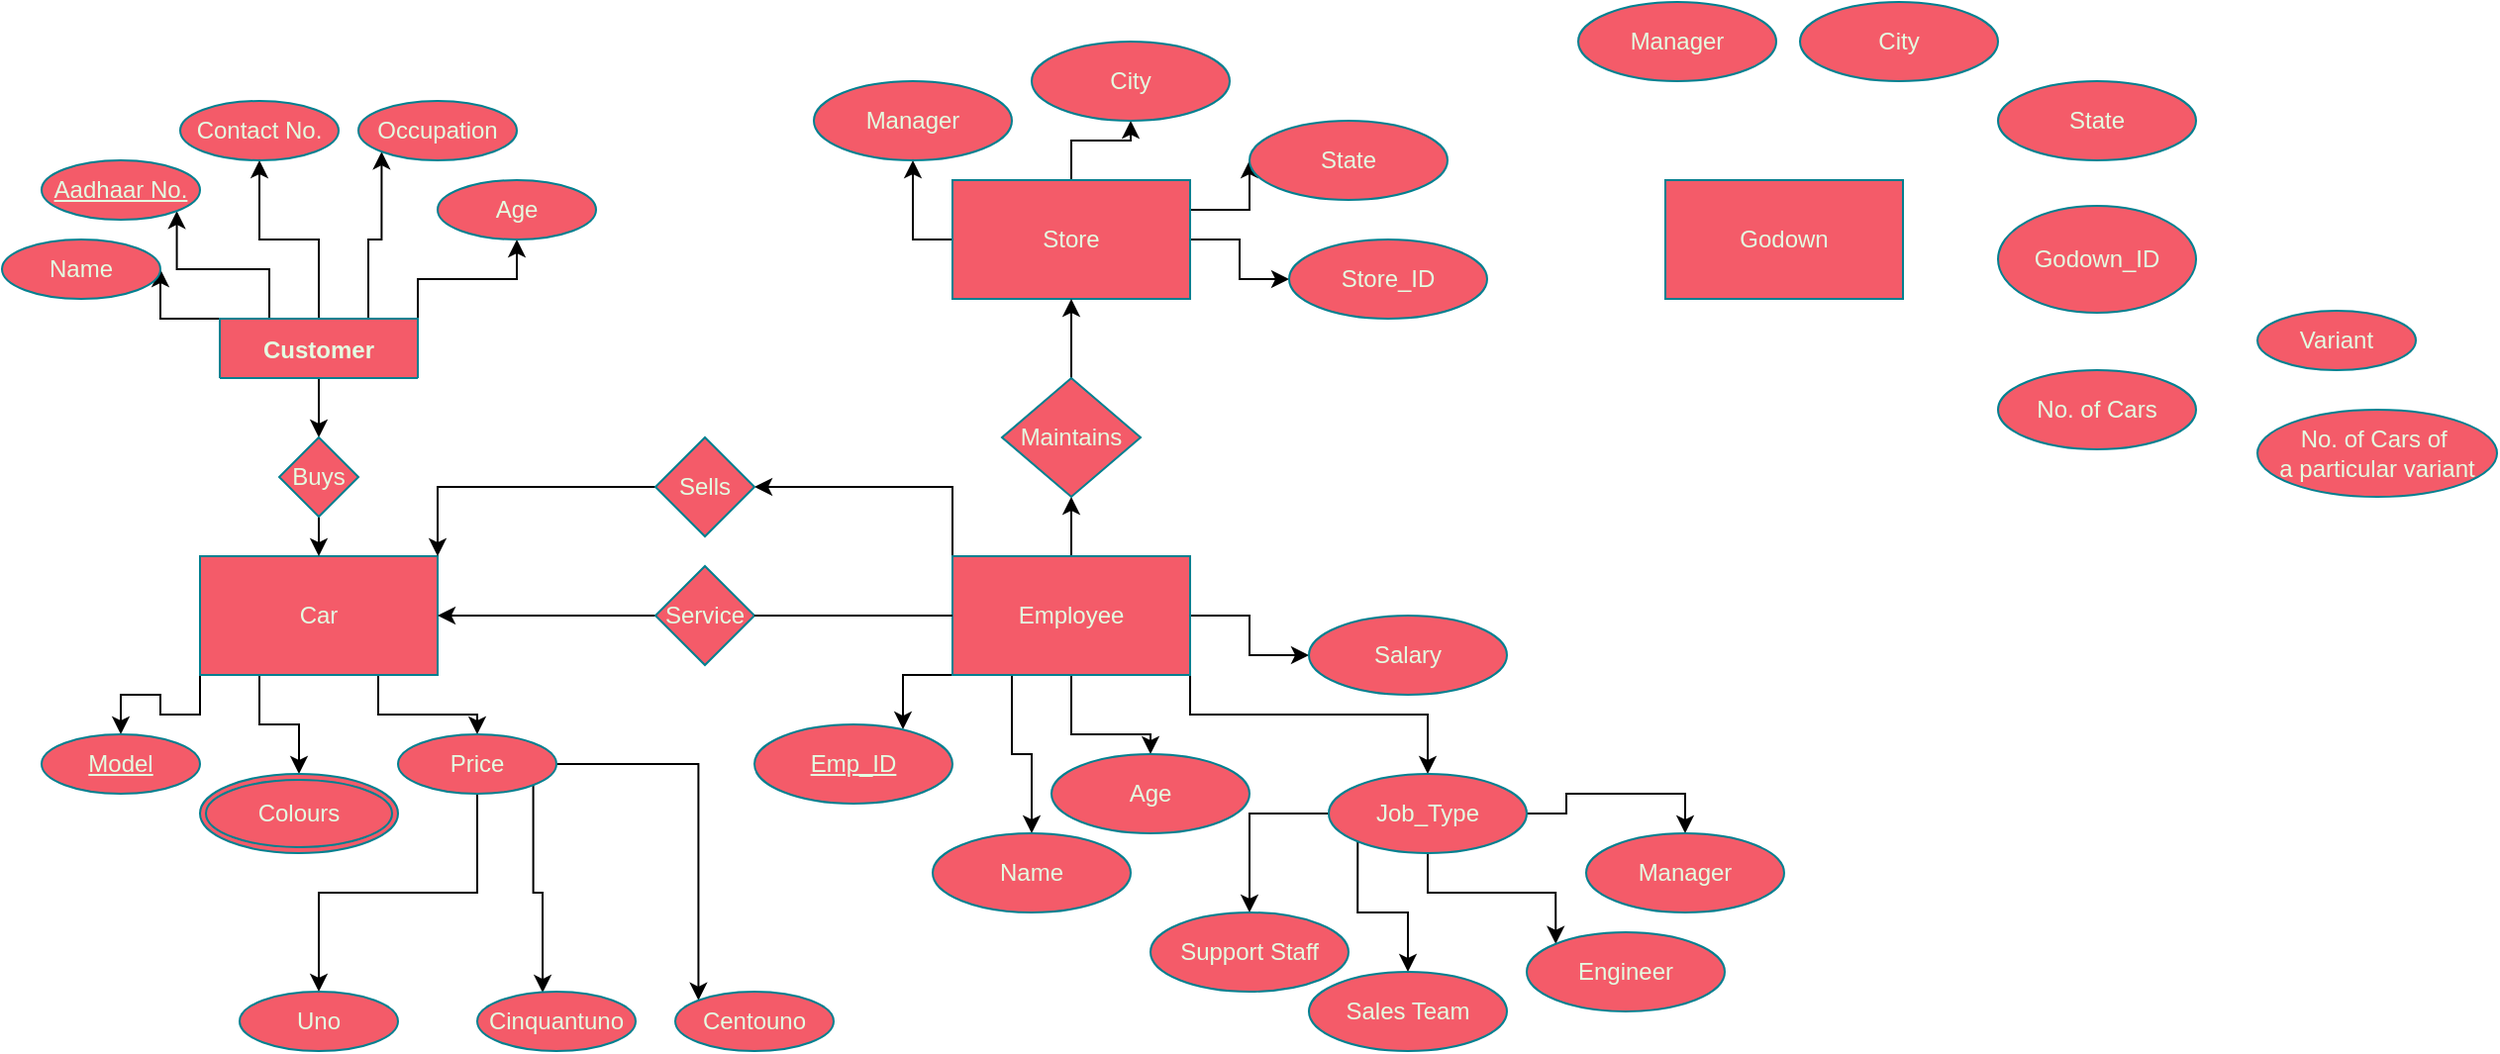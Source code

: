 <mxfile version="20.4.0" type="github">
  <diagram id="R2lEEEUBdFMjLlhIrx00" name="Page-1">
    <mxGraphModel dx="1497" dy="1927" grid="0" gridSize="10" guides="1" tooltips="1" connect="1" arrows="1" fold="1" page="1" pageScale="1" pageWidth="850" pageHeight="1100" background="#FFFFFF" math="0" shadow="0" extFonts="Permanent Marker^https://fonts.googleapis.com/css?family=Permanent+Marker">
      <root>
        <mxCell id="0" />
        <mxCell id="1" parent="0" />
        <mxCell id="OesllFjmX0m4GNONwm-q-30" style="edgeStyle=orthogonalEdgeStyle;rounded=0;orthogonalLoop=1;jettySize=auto;html=1;exitX=0;exitY=0;exitDx=0;exitDy=0;entryX=1;entryY=0.5;entryDx=0;entryDy=0;" parent="1" source="C-vyLk0tnHw3VtMMgP7b-23" target="hK2k2CaXk-kH8A74S1h3-8" edge="1">
          <mxGeometry relative="1" as="geometry" />
        </mxCell>
        <mxCell id="OesllFjmX0m4GNONwm-q-31" style="edgeStyle=orthogonalEdgeStyle;rounded=0;orthogonalLoop=1;jettySize=auto;html=1;exitX=0.25;exitY=0;exitDx=0;exitDy=0;entryX=1;entryY=1;entryDx=0;entryDy=0;" parent="1" source="C-vyLk0tnHw3VtMMgP7b-23" target="hK2k2CaXk-kH8A74S1h3-10" edge="1">
          <mxGeometry relative="1" as="geometry">
            <Array as="points">
              <mxPoint x="145" y="95" />
              <mxPoint x="98" y="95" />
            </Array>
          </mxGeometry>
        </mxCell>
        <mxCell id="OesllFjmX0m4GNONwm-q-32" style="edgeStyle=orthogonalEdgeStyle;rounded=0;orthogonalLoop=1;jettySize=auto;html=1;exitX=0.5;exitY=0;exitDx=0;exitDy=0;entryX=0.5;entryY=1;entryDx=0;entryDy=0;" parent="1" source="C-vyLk0tnHw3VtMMgP7b-23" target="hK2k2CaXk-kH8A74S1h3-11" edge="1">
          <mxGeometry relative="1" as="geometry" />
        </mxCell>
        <mxCell id="OesllFjmX0m4GNONwm-q-33" style="edgeStyle=orthogonalEdgeStyle;rounded=0;orthogonalLoop=1;jettySize=auto;html=1;exitX=0.75;exitY=0;exitDx=0;exitDy=0;entryX=0;entryY=1;entryDx=0;entryDy=0;" parent="1" source="C-vyLk0tnHw3VtMMgP7b-23" target="hK2k2CaXk-kH8A74S1h3-12" edge="1">
          <mxGeometry relative="1" as="geometry" />
        </mxCell>
        <mxCell id="OesllFjmX0m4GNONwm-q-34" style="edgeStyle=orthogonalEdgeStyle;rounded=0;orthogonalLoop=1;jettySize=auto;html=1;exitX=1;exitY=0;exitDx=0;exitDy=0;" parent="1" source="C-vyLk0tnHw3VtMMgP7b-23" target="hK2k2CaXk-kH8A74S1h3-13" edge="1">
          <mxGeometry relative="1" as="geometry" />
        </mxCell>
        <mxCell id="OesllFjmX0m4GNONwm-q-36" value="" style="edgeStyle=orthogonalEdgeStyle;rounded=0;orthogonalLoop=1;jettySize=auto;html=1;" parent="1" source="C-vyLk0tnHw3VtMMgP7b-23" target="hK2k2CaXk-kH8A74S1h3-4" edge="1">
          <mxGeometry relative="1" as="geometry" />
        </mxCell>
        <mxCell id="C-vyLk0tnHw3VtMMgP7b-23" value="Customer" style="shape=table;startSize=30;container=1;collapsible=1;childLayout=tableLayout;fixedRows=1;rowLines=0;fontStyle=1;align=center;resizeLast=1;fillColor=#F45B69;strokeColor=#028090;fontColor=#E4FDE1;" parent="1" vertex="1" collapsed="1">
          <mxGeometry x="120" y="120" width="100" height="30" as="geometry">
            <mxRectangle x="120" y="120" width="250" height="100" as="alternateBounds" />
          </mxGeometry>
        </mxCell>
        <mxCell id="C-vyLk0tnHw3VtMMgP7b-24" value="" style="shape=partialRectangle;collapsible=0;dropTarget=0;pointerEvents=0;fillColor=none;points=[[0,0.5],[1,0.5]];portConstraint=eastwest;top=0;left=0;right=0;bottom=1;strokeColor=#028090;fontColor=#E4FDE1;" parent="C-vyLk0tnHw3VtMMgP7b-23" vertex="1">
          <mxGeometry y="30" width="250" height="30" as="geometry" />
        </mxCell>
        <mxCell id="C-vyLk0tnHw3VtMMgP7b-25" value="PK" style="shape=partialRectangle;overflow=hidden;connectable=0;fillColor=none;top=0;left=0;bottom=0;right=0;fontStyle=1;strokeColor=#028090;fontColor=#E4FDE1;" parent="C-vyLk0tnHw3VtMMgP7b-24" vertex="1">
          <mxGeometry width="30" height="30" as="geometry">
            <mxRectangle width="30" height="30" as="alternateBounds" />
          </mxGeometry>
        </mxCell>
        <mxCell id="C-vyLk0tnHw3VtMMgP7b-26" value="customer_id int NOT NULL " style="shape=partialRectangle;overflow=hidden;connectable=0;fillColor=none;top=0;left=0;bottom=0;right=0;align=left;spacingLeft=6;fontStyle=5;strokeColor=#028090;fontColor=#E4FDE1;" parent="C-vyLk0tnHw3VtMMgP7b-24" vertex="1">
          <mxGeometry x="30" width="220" height="30" as="geometry">
            <mxRectangle width="220" height="30" as="alternateBounds" />
          </mxGeometry>
        </mxCell>
        <mxCell id="C-vyLk0tnHw3VtMMgP7b-27" value="" style="shape=partialRectangle;collapsible=0;dropTarget=0;pointerEvents=0;fillColor=none;points=[[0,0.5],[1,0.5]];portConstraint=eastwest;top=0;left=0;right=0;bottom=0;strokeColor=#028090;fontColor=#E4FDE1;" parent="C-vyLk0tnHw3VtMMgP7b-23" vertex="1">
          <mxGeometry y="60" width="250" height="30" as="geometry" />
        </mxCell>
        <mxCell id="C-vyLk0tnHw3VtMMgP7b-28" value="" style="shape=partialRectangle;overflow=hidden;connectable=0;fillColor=none;top=0;left=0;bottom=0;right=0;strokeColor=#028090;fontColor=#E4FDE1;" parent="C-vyLk0tnHw3VtMMgP7b-27" vertex="1">
          <mxGeometry width="30" height="30" as="geometry">
            <mxRectangle width="30" height="30" as="alternateBounds" />
          </mxGeometry>
        </mxCell>
        <mxCell id="C-vyLk0tnHw3VtMMgP7b-29" value="customer_name char(50) NOT NULL" style="shape=partialRectangle;overflow=hidden;connectable=0;fillColor=none;top=0;left=0;bottom=0;right=0;align=left;spacingLeft=6;strokeColor=#028090;fontColor=#E4FDE1;" parent="C-vyLk0tnHw3VtMMgP7b-27" vertex="1">
          <mxGeometry x="30" width="220" height="30" as="geometry">
            <mxRectangle width="220" height="30" as="alternateBounds" />
          </mxGeometry>
        </mxCell>
        <mxCell id="OesllFjmX0m4GNONwm-q-26" style="edgeStyle=orthogonalEdgeStyle;rounded=0;orthogonalLoop=1;jettySize=auto;html=1;exitX=0;exitY=1;exitDx=0;exitDy=0;entryX=0.5;entryY=0;entryDx=0;entryDy=0;" parent="1" source="hK2k2CaXk-kH8A74S1h3-1" target="hK2k2CaXk-kH8A74S1h3-14" edge="1">
          <mxGeometry relative="1" as="geometry" />
        </mxCell>
        <mxCell id="OesllFjmX0m4GNONwm-q-27" style="edgeStyle=orthogonalEdgeStyle;rounded=0;orthogonalLoop=1;jettySize=auto;html=1;exitX=0.25;exitY=1;exitDx=0;exitDy=0;entryX=0.5;entryY=0;entryDx=0;entryDy=0;" parent="1" source="hK2k2CaXk-kH8A74S1h3-1" target="hK2k2CaXk-kH8A74S1h3-16" edge="1">
          <mxGeometry relative="1" as="geometry" />
        </mxCell>
        <mxCell id="OesllFjmX0m4GNONwm-q-28" style="edgeStyle=orthogonalEdgeStyle;rounded=0;orthogonalLoop=1;jettySize=auto;html=1;exitX=0.75;exitY=1;exitDx=0;exitDy=0;entryX=0.5;entryY=0;entryDx=0;entryDy=0;" parent="1" source="hK2k2CaXk-kH8A74S1h3-1" target="hK2k2CaXk-kH8A74S1h3-17" edge="1">
          <mxGeometry relative="1" as="geometry" />
        </mxCell>
        <mxCell id="hK2k2CaXk-kH8A74S1h3-1" value="Car" style="rounded=0;whiteSpace=wrap;html=1;fillColor=#F45B69;strokeColor=#028090;fontColor=#E4FDE1;" parent="1" vertex="1">
          <mxGeometry x="110" y="240" width="120" height="60" as="geometry" />
        </mxCell>
        <mxCell id="OesllFjmX0m4GNONwm-q-12" style="edgeStyle=orthogonalEdgeStyle;rounded=0;orthogonalLoop=1;jettySize=auto;html=1;exitX=0.5;exitY=0;exitDx=0;exitDy=0;entryX=0.5;entryY=1;entryDx=0;entryDy=0;" parent="1" source="hK2k2CaXk-kH8A74S1h3-2" target="hK2k2CaXk-kH8A74S1h3-7" edge="1">
          <mxGeometry relative="1" as="geometry" />
        </mxCell>
        <mxCell id="OesllFjmX0m4GNONwm-q-14" style="edgeStyle=orthogonalEdgeStyle;rounded=0;orthogonalLoop=1;jettySize=auto;html=1;exitX=0;exitY=1;exitDx=0;exitDy=0;entryX=0.75;entryY=0.063;entryDx=0;entryDy=0;entryPerimeter=0;" parent="1" source="hK2k2CaXk-kH8A74S1h3-2" target="hK2k2CaXk-kH8A74S1h3-22" edge="1">
          <mxGeometry relative="1" as="geometry" />
        </mxCell>
        <mxCell id="OesllFjmX0m4GNONwm-q-15" style="edgeStyle=orthogonalEdgeStyle;rounded=0;orthogonalLoop=1;jettySize=auto;html=1;exitX=0.25;exitY=1;exitDx=0;exitDy=0;" parent="1" source="hK2k2CaXk-kH8A74S1h3-2" target="hK2k2CaXk-kH8A74S1h3-23" edge="1">
          <mxGeometry relative="1" as="geometry" />
        </mxCell>
        <mxCell id="OesllFjmX0m4GNONwm-q-16" style="edgeStyle=orthogonalEdgeStyle;rounded=0;orthogonalLoop=1;jettySize=auto;html=1;exitX=0.5;exitY=1;exitDx=0;exitDy=0;entryX=0.5;entryY=0;entryDx=0;entryDy=0;" parent="1" source="hK2k2CaXk-kH8A74S1h3-2" target="hK2k2CaXk-kH8A74S1h3-24" edge="1">
          <mxGeometry relative="1" as="geometry">
            <Array as="points">
              <mxPoint x="550" y="330" />
            </Array>
          </mxGeometry>
        </mxCell>
        <mxCell id="OesllFjmX0m4GNONwm-q-18" style="edgeStyle=orthogonalEdgeStyle;rounded=0;orthogonalLoop=1;jettySize=auto;html=1;exitX=1;exitY=0.5;exitDx=0;exitDy=0;entryX=0;entryY=0.5;entryDx=0;entryDy=0;" parent="1" source="hK2k2CaXk-kH8A74S1h3-2" target="hK2k2CaXk-kH8A74S1h3-25" edge="1">
          <mxGeometry relative="1" as="geometry" />
        </mxCell>
        <mxCell id="OesllFjmX0m4GNONwm-q-21" style="edgeStyle=orthogonalEdgeStyle;rounded=0;orthogonalLoop=1;jettySize=auto;html=1;exitX=1;exitY=1;exitDx=0;exitDy=0;entryX=0.5;entryY=0;entryDx=0;entryDy=0;" parent="1" source="hK2k2CaXk-kH8A74S1h3-2" target="hK2k2CaXk-kH8A74S1h3-26" edge="1">
          <mxGeometry relative="1" as="geometry">
            <Array as="points">
              <mxPoint x="610" y="320" />
              <mxPoint x="730" y="320" />
            </Array>
          </mxGeometry>
        </mxCell>
        <mxCell id="OesllFjmX0m4GNONwm-q-38" style="edgeStyle=orthogonalEdgeStyle;rounded=0;orthogonalLoop=1;jettySize=auto;html=1;exitX=0;exitY=0;exitDx=0;exitDy=0;entryX=1;entryY=0.5;entryDx=0;entryDy=0;" parent="1" source="hK2k2CaXk-kH8A74S1h3-2" target="hK2k2CaXk-kH8A74S1h3-6" edge="1">
          <mxGeometry relative="1" as="geometry" />
        </mxCell>
        <mxCell id="hK2k2CaXk-kH8A74S1h3-2" value="Employee" style="rounded=0;whiteSpace=wrap;html=1;fillColor=#F45B69;strokeColor=#028090;fontColor=#E4FDE1;" parent="1" vertex="1">
          <mxGeometry x="490" y="240" width="120" height="60" as="geometry" />
        </mxCell>
        <mxCell id="OesllFjmX0m4GNONwm-q-3" style="edgeStyle=orthogonalEdgeStyle;rounded=0;orthogonalLoop=1;jettySize=auto;html=1;exitX=0.5;exitY=0;exitDx=0;exitDy=0;entryX=0.5;entryY=1;entryDx=0;entryDy=0;" parent="1" source="hK2k2CaXk-kH8A74S1h3-3" target="hK2k2CaXk-kH8A74S1h3-19" edge="1">
          <mxGeometry relative="1" as="geometry" />
        </mxCell>
        <mxCell id="OesllFjmX0m4GNONwm-q-4" style="edgeStyle=orthogonalEdgeStyle;rounded=0;orthogonalLoop=1;jettySize=auto;html=1;exitX=1;exitY=0.25;exitDx=0;exitDy=0;entryX=0;entryY=0.5;entryDx=0;entryDy=0;" parent="1" source="hK2k2CaXk-kH8A74S1h3-3" target="hK2k2CaXk-kH8A74S1h3-20" edge="1">
          <mxGeometry relative="1" as="geometry" />
        </mxCell>
        <mxCell id="OesllFjmX0m4GNONwm-q-5" style="edgeStyle=orthogonalEdgeStyle;rounded=0;orthogonalLoop=1;jettySize=auto;html=1;exitX=1;exitY=0.5;exitDx=0;exitDy=0;" parent="1" source="hK2k2CaXk-kH8A74S1h3-3" target="hK2k2CaXk-kH8A74S1h3-21" edge="1">
          <mxGeometry relative="1" as="geometry" />
        </mxCell>
        <mxCell id="OesllFjmX0m4GNONwm-q-6" style="edgeStyle=orthogonalEdgeStyle;rounded=0;orthogonalLoop=1;jettySize=auto;html=1;exitX=0;exitY=0.5;exitDx=0;exitDy=0;entryX=0.5;entryY=1;entryDx=0;entryDy=0;" parent="1" source="hK2k2CaXk-kH8A74S1h3-3" target="hK2k2CaXk-kH8A74S1h3-18" edge="1">
          <mxGeometry relative="1" as="geometry" />
        </mxCell>
        <mxCell id="hK2k2CaXk-kH8A74S1h3-3" value="Store" style="rounded=0;whiteSpace=wrap;html=1;fillColor=#F45B69;strokeColor=#028090;fontColor=#E4FDE1;" parent="1" vertex="1">
          <mxGeometry x="490" y="50" width="120" height="60" as="geometry" />
        </mxCell>
        <mxCell id="OesllFjmX0m4GNONwm-q-35" style="edgeStyle=orthogonalEdgeStyle;rounded=0;orthogonalLoop=1;jettySize=auto;html=1;exitX=0.5;exitY=1;exitDx=0;exitDy=0;entryX=0.5;entryY=0;entryDx=0;entryDy=0;" parent="1" source="hK2k2CaXk-kH8A74S1h3-4" target="hK2k2CaXk-kH8A74S1h3-1" edge="1">
          <mxGeometry relative="1" as="geometry" />
        </mxCell>
        <mxCell id="hK2k2CaXk-kH8A74S1h3-4" value="Buys" style="rhombus;whiteSpace=wrap;html=1;fillColor=#F45B69;strokeColor=#028090;fontColor=#E4FDE1;" parent="1" vertex="1">
          <mxGeometry x="150" y="180" width="40" height="40" as="geometry" />
        </mxCell>
        <mxCell id="OesllFjmX0m4GNONwm-q-40" style="edgeStyle=orthogonalEdgeStyle;rounded=0;orthogonalLoop=1;jettySize=auto;html=1;exitX=0;exitY=0.5;exitDx=0;exitDy=0;entryX=1;entryY=0.5;entryDx=0;entryDy=0;" parent="1" source="hK2k2CaXk-kH8A74S1h3-5" target="hK2k2CaXk-kH8A74S1h3-1" edge="1">
          <mxGeometry relative="1" as="geometry" />
        </mxCell>
        <mxCell id="hK2k2CaXk-kH8A74S1h3-5" value="Service" style="rhombus;whiteSpace=wrap;html=1;fillColor=#F45B69;strokeColor=#028090;fontColor=#E4FDE1;" parent="1" vertex="1">
          <mxGeometry x="340" y="245" width="50" height="50" as="geometry" />
        </mxCell>
        <mxCell id="OesllFjmX0m4GNONwm-q-39" style="edgeStyle=orthogonalEdgeStyle;rounded=0;orthogonalLoop=1;jettySize=auto;html=1;exitX=0;exitY=0.5;exitDx=0;exitDy=0;entryX=1;entryY=0;entryDx=0;entryDy=0;" parent="1" source="hK2k2CaXk-kH8A74S1h3-6" target="hK2k2CaXk-kH8A74S1h3-1" edge="1">
          <mxGeometry relative="1" as="geometry" />
        </mxCell>
        <mxCell id="hK2k2CaXk-kH8A74S1h3-6" value="Sells" style="rhombus;whiteSpace=wrap;html=1;fillColor=#F45B69;strokeColor=#028090;fontColor=#E4FDE1;" parent="1" vertex="1">
          <mxGeometry x="340" y="180" width="50" height="50" as="geometry" />
        </mxCell>
        <mxCell id="OesllFjmX0m4GNONwm-q-8" style="edgeStyle=orthogonalEdgeStyle;rounded=0;orthogonalLoop=1;jettySize=auto;html=1;exitX=0.5;exitY=0;exitDx=0;exitDy=0;entryX=0.5;entryY=1;entryDx=0;entryDy=0;" parent="1" source="hK2k2CaXk-kH8A74S1h3-7" target="hK2k2CaXk-kH8A74S1h3-3" edge="1">
          <mxGeometry relative="1" as="geometry" />
        </mxCell>
        <mxCell id="hK2k2CaXk-kH8A74S1h3-7" value="Maintains" style="rhombus;whiteSpace=wrap;html=1;fillColor=#F45B69;strokeColor=#028090;fontColor=#E4FDE1;" parent="1" vertex="1">
          <mxGeometry x="515" y="150" width="70" height="60" as="geometry" />
        </mxCell>
        <mxCell id="hK2k2CaXk-kH8A74S1h3-8" value="Name" style="ellipse;whiteSpace=wrap;html=1;strokeColor=#028090;fontColor=#E4FDE1;fillColor=#F45B69;" parent="1" vertex="1">
          <mxGeometry x="10" y="80" width="80" height="30" as="geometry" />
        </mxCell>
        <mxCell id="hK2k2CaXk-kH8A74S1h3-10" value="Aadhaar No." style="ellipse;whiteSpace=wrap;html=1;strokeColor=#028090;fontColor=#E4FDE1;fillColor=#F45B69;fontStyle=4" parent="1" vertex="1">
          <mxGeometry x="30" y="40" width="80" height="30" as="geometry" />
        </mxCell>
        <mxCell id="hK2k2CaXk-kH8A74S1h3-11" value="Contact No." style="ellipse;whiteSpace=wrap;html=1;strokeColor=#028090;fontColor=#E4FDE1;fillColor=#F45B69;" parent="1" vertex="1">
          <mxGeometry x="100" y="10" width="80" height="30" as="geometry" />
        </mxCell>
        <mxCell id="hK2k2CaXk-kH8A74S1h3-12" value="Occupation" style="ellipse;whiteSpace=wrap;html=1;strokeColor=#028090;fontColor=#E4FDE1;fillColor=#F45B69;" parent="1" vertex="1">
          <mxGeometry x="190" y="10" width="80" height="30" as="geometry" />
        </mxCell>
        <mxCell id="hK2k2CaXk-kH8A74S1h3-13" value="Age" style="ellipse;whiteSpace=wrap;html=1;strokeColor=#028090;fontColor=#E4FDE1;fillColor=#F45B69;" parent="1" vertex="1">
          <mxGeometry x="230" y="50" width="80" height="30" as="geometry" />
        </mxCell>
        <mxCell id="hK2k2CaXk-kH8A74S1h3-14" value="&lt;u&gt;Model&lt;/u&gt;" style="ellipse;whiteSpace=wrap;html=1;strokeColor=#028090;fontColor=#E4FDE1;fillColor=#F45B69;" parent="1" vertex="1">
          <mxGeometry x="30" y="330" width="80" height="30" as="geometry" />
        </mxCell>
        <mxCell id="hK2k2CaXk-kH8A74S1h3-16" value="Colours" style="ellipse;shape=doubleEllipse;margin=3;whiteSpace=wrap;html=1;align=center;strokeColor=#028090;fontColor=#E4FDE1;fillColor=#F45B69;" parent="1" vertex="1">
          <mxGeometry x="110" y="350" width="100" height="40" as="geometry" />
        </mxCell>
        <mxCell id="OesllFjmX0m4GNONwm-q-47" style="edgeStyle=orthogonalEdgeStyle;rounded=0;orthogonalLoop=1;jettySize=auto;html=1;exitX=0.5;exitY=1;exitDx=0;exitDy=0;entryX=0.5;entryY=0;entryDx=0;entryDy=0;" parent="1" source="hK2k2CaXk-kH8A74S1h3-17" target="OesllFjmX0m4GNONwm-q-42" edge="1">
          <mxGeometry relative="1" as="geometry" />
        </mxCell>
        <mxCell id="OesllFjmX0m4GNONwm-q-48" style="edgeStyle=orthogonalEdgeStyle;rounded=0;orthogonalLoop=1;jettySize=auto;html=1;exitX=1;exitY=1;exitDx=0;exitDy=0;entryX=0.413;entryY=0.017;entryDx=0;entryDy=0;entryPerimeter=0;" parent="1" source="hK2k2CaXk-kH8A74S1h3-17" target="OesllFjmX0m4GNONwm-q-44" edge="1">
          <mxGeometry relative="1" as="geometry" />
        </mxCell>
        <mxCell id="OesllFjmX0m4GNONwm-q-49" style="edgeStyle=orthogonalEdgeStyle;rounded=0;orthogonalLoop=1;jettySize=auto;html=1;exitX=1;exitY=0.5;exitDx=0;exitDy=0;entryX=0;entryY=0;entryDx=0;entryDy=0;" parent="1" source="hK2k2CaXk-kH8A74S1h3-17" target="OesllFjmX0m4GNONwm-q-43" edge="1">
          <mxGeometry relative="1" as="geometry" />
        </mxCell>
        <mxCell id="hK2k2CaXk-kH8A74S1h3-17" value="Price" style="ellipse;whiteSpace=wrap;html=1;strokeColor=#028090;fontColor=#E4FDE1;fillColor=#F45B69;" parent="1" vertex="1">
          <mxGeometry x="210" y="330" width="80" height="30" as="geometry" />
        </mxCell>
        <mxCell id="hK2k2CaXk-kH8A74S1h3-18" value="Manager" style="ellipse;whiteSpace=wrap;html=1;align=center;strokeColor=#028090;fontColor=#E4FDE1;fillColor=#F45B69;" parent="1" vertex="1">
          <mxGeometry x="420" width="100" height="40" as="geometry" />
        </mxCell>
        <mxCell id="hK2k2CaXk-kH8A74S1h3-19" value="City" style="ellipse;whiteSpace=wrap;html=1;align=center;strokeColor=#028090;fontColor=#E4FDE1;fillColor=#F45B69;" parent="1" vertex="1">
          <mxGeometry x="530" y="-20" width="100" height="40" as="geometry" />
        </mxCell>
        <mxCell id="hK2k2CaXk-kH8A74S1h3-20" value="State" style="ellipse;whiteSpace=wrap;html=1;align=center;strokeColor=#028090;fontColor=#E4FDE1;fillColor=#F45B69;" parent="1" vertex="1">
          <mxGeometry x="640" y="20" width="100" height="40" as="geometry" />
        </mxCell>
        <mxCell id="hK2k2CaXk-kH8A74S1h3-21" value="Store_ID" style="ellipse;whiteSpace=wrap;html=1;align=center;strokeColor=#028090;fontColor=#E4FDE1;fillColor=#F45B69;" parent="1" vertex="1">
          <mxGeometry x="660" y="80" width="100" height="40" as="geometry" />
        </mxCell>
        <mxCell id="hK2k2CaXk-kH8A74S1h3-22" value="Emp_ID" style="ellipse;whiteSpace=wrap;html=1;align=center;fontStyle=4;strokeColor=#028090;fontColor=#E4FDE1;fillColor=#F45B69;" parent="1" vertex="1">
          <mxGeometry x="390" y="325" width="100" height="40" as="geometry" />
        </mxCell>
        <mxCell id="hK2k2CaXk-kH8A74S1h3-23" value="Name" style="ellipse;whiteSpace=wrap;html=1;align=center;strokeColor=#028090;fontColor=#E4FDE1;fillColor=#F45B69;" parent="1" vertex="1">
          <mxGeometry x="480" y="380" width="100" height="40" as="geometry" />
        </mxCell>
        <mxCell id="hK2k2CaXk-kH8A74S1h3-24" value="Age" style="ellipse;whiteSpace=wrap;html=1;align=center;strokeColor=#028090;fontColor=#E4FDE1;fillColor=#F45B69;" parent="1" vertex="1">
          <mxGeometry x="540" y="340" width="100" height="40" as="geometry" />
        </mxCell>
        <mxCell id="hK2k2CaXk-kH8A74S1h3-25" value="Salary" style="ellipse;whiteSpace=wrap;html=1;align=center;strokeColor=#028090;fontColor=#E4FDE1;fillColor=#F45B69;" parent="1" vertex="1">
          <mxGeometry x="670" y="270" width="100" height="40" as="geometry" />
        </mxCell>
        <mxCell id="OesllFjmX0m4GNONwm-q-22" style="edgeStyle=orthogonalEdgeStyle;rounded=0;orthogonalLoop=1;jettySize=auto;html=1;exitX=0;exitY=0.5;exitDx=0;exitDy=0;entryX=0.5;entryY=0;entryDx=0;entryDy=0;" parent="1" source="hK2k2CaXk-kH8A74S1h3-26" target="hK2k2CaXk-kH8A74S1h3-27" edge="1">
          <mxGeometry relative="1" as="geometry" />
        </mxCell>
        <mxCell id="OesllFjmX0m4GNONwm-q-23" style="edgeStyle=orthogonalEdgeStyle;rounded=0;orthogonalLoop=1;jettySize=auto;html=1;exitX=0;exitY=1;exitDx=0;exitDy=0;entryX=0.5;entryY=0;entryDx=0;entryDy=0;" parent="1" source="hK2k2CaXk-kH8A74S1h3-26" target="hK2k2CaXk-kH8A74S1h3-28" edge="1">
          <mxGeometry relative="1" as="geometry" />
        </mxCell>
        <mxCell id="OesllFjmX0m4GNONwm-q-24" style="edgeStyle=orthogonalEdgeStyle;rounded=0;orthogonalLoop=1;jettySize=auto;html=1;exitX=0.5;exitY=1;exitDx=0;exitDy=0;entryX=0;entryY=0;entryDx=0;entryDy=0;" parent="1" source="hK2k2CaXk-kH8A74S1h3-26" target="hK2k2CaXk-kH8A74S1h3-29" edge="1">
          <mxGeometry relative="1" as="geometry" />
        </mxCell>
        <mxCell id="OesllFjmX0m4GNONwm-q-25" style="edgeStyle=orthogonalEdgeStyle;rounded=0;orthogonalLoop=1;jettySize=auto;html=1;exitX=1;exitY=0.5;exitDx=0;exitDy=0;entryX=0.5;entryY=0;entryDx=0;entryDy=0;" parent="1" source="hK2k2CaXk-kH8A74S1h3-26" target="hK2k2CaXk-kH8A74S1h3-30" edge="1">
          <mxGeometry relative="1" as="geometry" />
        </mxCell>
        <mxCell id="hK2k2CaXk-kH8A74S1h3-26" value="Job_Type" style="ellipse;whiteSpace=wrap;html=1;align=center;strokeColor=#028090;fontColor=#E4FDE1;fillColor=#F45B69;" parent="1" vertex="1">
          <mxGeometry x="680" y="350" width="100" height="40" as="geometry" />
        </mxCell>
        <mxCell id="hK2k2CaXk-kH8A74S1h3-27" value="Support Staff" style="ellipse;whiteSpace=wrap;html=1;align=center;strokeColor=#028090;fontColor=#E4FDE1;fillColor=#F45B69;" parent="1" vertex="1">
          <mxGeometry x="590" y="420" width="100" height="40" as="geometry" />
        </mxCell>
        <mxCell id="hK2k2CaXk-kH8A74S1h3-28" value="Sales Team" style="ellipse;whiteSpace=wrap;html=1;align=center;strokeColor=#028090;fontColor=#E4FDE1;fillColor=#F45B69;" parent="1" vertex="1">
          <mxGeometry x="670" y="450" width="100" height="40" as="geometry" />
        </mxCell>
        <mxCell id="hK2k2CaXk-kH8A74S1h3-29" value="Engineer" style="ellipse;whiteSpace=wrap;html=1;align=center;strokeColor=#028090;fontColor=#E4FDE1;fillColor=#F45B69;" parent="1" vertex="1">
          <mxGeometry x="780" y="430" width="100" height="40" as="geometry" />
        </mxCell>
        <mxCell id="hK2k2CaXk-kH8A74S1h3-30" value="Manager" style="ellipse;whiteSpace=wrap;html=1;align=center;strokeColor=#028090;fontColor=#E4FDE1;fillColor=#F45B69;" parent="1" vertex="1">
          <mxGeometry x="810" y="380" width="100" height="40" as="geometry" />
        </mxCell>
        <mxCell id="OesllFjmX0m4GNONwm-q-42" value="Uno" style="ellipse;whiteSpace=wrap;html=1;strokeColor=#028090;fontColor=#E4FDE1;fillColor=#F45B69;" parent="1" vertex="1">
          <mxGeometry x="130" y="460" width="80" height="30" as="geometry" />
        </mxCell>
        <mxCell id="OesllFjmX0m4GNONwm-q-43" value="Cento­uno" style="ellipse;whiteSpace=wrap;html=1;strokeColor=#028090;fontColor=#E4FDE1;fillColor=#F45B69;" parent="1" vertex="1">
          <mxGeometry x="350" y="460" width="80" height="30" as="geometry" />
        </mxCell>
        <mxCell id="OesllFjmX0m4GNONwm-q-44" value="Cinquantuno" style="ellipse;whiteSpace=wrap;html=1;strokeColor=#028090;fontColor=#E4FDE1;fillColor=#F45B69;" parent="1" vertex="1">
          <mxGeometry x="250" y="460" width="80" height="30" as="geometry" />
        </mxCell>
        <mxCell id="d-tcMmRa3w0OSD1L4WR2-1" value="" style="endArrow=none;html=1;rounded=0;" parent="1" target="hK2k2CaXk-kH8A74S1h3-2" edge="1">
          <mxGeometry width="50" height="50" relative="1" as="geometry">
            <mxPoint x="390" y="270" as="sourcePoint" />
            <mxPoint x="440" y="220" as="targetPoint" />
          </mxGeometry>
        </mxCell>
        <mxCell id="d_n8zwm-F2Okk0-HnORZ-2" value="Godown" style="rounded=0;whiteSpace=wrap;html=1;fillColor=#F45B69;strokeColor=#028090;fontColor=#E4FDE1;" vertex="1" parent="1">
          <mxGeometry x="850" y="50" width="120" height="60" as="geometry" />
        </mxCell>
        <mxCell id="d_n8zwm-F2Okk0-HnORZ-4" value="Variant" style="ellipse;whiteSpace=wrap;html=1;strokeColor=#028090;fontColor=#E4FDE1;fillColor=#F45B69;" vertex="1" parent="1">
          <mxGeometry x="1149" y="116" width="80" height="30" as="geometry" />
        </mxCell>
        <mxCell id="d_n8zwm-F2Okk0-HnORZ-5" value="Manager" style="ellipse;whiteSpace=wrap;html=1;align=center;strokeColor=#028090;fontColor=#E4FDE1;fillColor=#F45B69;" vertex="1" parent="1">
          <mxGeometry x="806" y="-40" width="100" height="40" as="geometry" />
        </mxCell>
        <mxCell id="d_n8zwm-F2Okk0-HnORZ-6" value="City" style="ellipse;whiteSpace=wrap;html=1;align=center;strokeColor=#028090;fontColor=#E4FDE1;fillColor=#F45B69;" vertex="1" parent="1">
          <mxGeometry x="918" y="-40" width="100" height="40" as="geometry" />
        </mxCell>
        <mxCell id="d_n8zwm-F2Okk0-HnORZ-7" value="State" style="ellipse;whiteSpace=wrap;html=1;align=center;strokeColor=#028090;fontColor=#E4FDE1;fillColor=#F45B69;" vertex="1" parent="1">
          <mxGeometry x="1018" width="100" height="40" as="geometry" />
        </mxCell>
        <mxCell id="d_n8zwm-F2Okk0-HnORZ-8" value="Godown_ID" style="ellipse;whiteSpace=wrap;html=1;align=center;strokeColor=#028090;fontColor=#E4FDE1;fillColor=#F45B69;" vertex="1" parent="1">
          <mxGeometry x="1018" y="63" width="100" height="54" as="geometry" />
        </mxCell>
        <mxCell id="d_n8zwm-F2Okk0-HnORZ-9" value="No. of Cars" style="ellipse;whiteSpace=wrap;html=1;align=center;strokeColor=#028090;fontColor=#E4FDE1;fillColor=#F45B69;" vertex="1" parent="1">
          <mxGeometry x="1018" y="146" width="100" height="40" as="geometry" />
        </mxCell>
        <mxCell id="d_n8zwm-F2Okk0-HnORZ-10" value="No. of Cars of&amp;nbsp;&lt;br&gt;a particular variant" style="ellipse;whiteSpace=wrap;html=1;align=center;strokeColor=#028090;fontColor=#E4FDE1;fillColor=#F45B69;" vertex="1" parent="1">
          <mxGeometry x="1149" y="166" width="121" height="44" as="geometry" />
        </mxCell>
      </root>
    </mxGraphModel>
  </diagram>
</mxfile>
